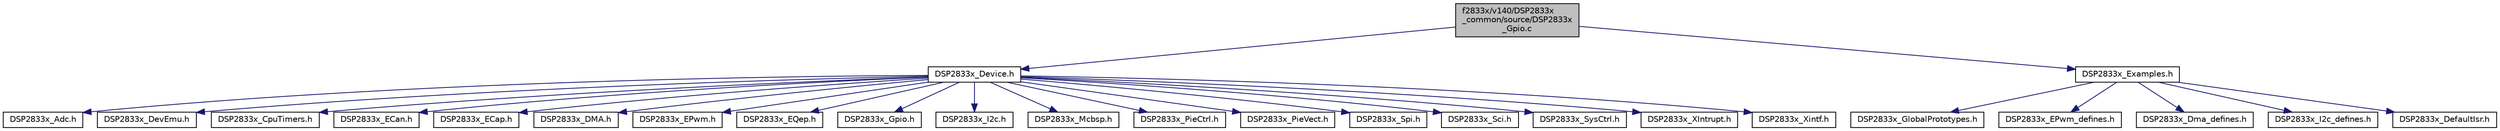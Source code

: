 digraph "f2833x/v140/DSP2833x_common/source/DSP2833x_Gpio.c"
{
  edge [fontname="Helvetica",fontsize="10",labelfontname="Helvetica",labelfontsize="10"];
  node [fontname="Helvetica",fontsize="10",shape=record];
  Node1 [label="f2833x/v140/DSP2833x\l_common/source/DSP2833x\l_Gpio.c",height=0.2,width=0.4,color="black", fillcolor="grey75", style="filled", fontcolor="black"];
  Node1 -> Node2 [color="midnightblue",fontsize="10",style="solid",fontname="Helvetica"];
  Node2 [label="DSP2833x_Device.h",height=0.2,width=0.4,color="black", fillcolor="white", style="filled",URL="$_d_s_p2833x___device_8h.html"];
  Node2 -> Node3 [color="midnightblue",fontsize="10",style="solid",fontname="Helvetica"];
  Node3 [label="DSP2833x_Adc.h",height=0.2,width=0.4,color="black", fillcolor="white", style="filled",URL="$_d_s_p2833x___adc_8h.html"];
  Node2 -> Node4 [color="midnightblue",fontsize="10",style="solid",fontname="Helvetica"];
  Node4 [label="DSP2833x_DevEmu.h",height=0.2,width=0.4,color="black", fillcolor="white", style="filled",URL="$_d_s_p2833x___dev_emu_8h.html"];
  Node2 -> Node5 [color="midnightblue",fontsize="10",style="solid",fontname="Helvetica"];
  Node5 [label="DSP2833x_CpuTimers.h",height=0.2,width=0.4,color="black", fillcolor="white", style="filled",URL="$_d_s_p2833x___cpu_timers_8h.html"];
  Node2 -> Node6 [color="midnightblue",fontsize="10",style="solid",fontname="Helvetica"];
  Node6 [label="DSP2833x_ECan.h",height=0.2,width=0.4,color="black", fillcolor="white", style="filled",URL="$_d_s_p2833x___e_can_8h.html"];
  Node2 -> Node7 [color="midnightblue",fontsize="10",style="solid",fontname="Helvetica"];
  Node7 [label="DSP2833x_ECap.h",height=0.2,width=0.4,color="black", fillcolor="white", style="filled",URL="$_d_s_p2833x___e_cap_8h.html"];
  Node2 -> Node8 [color="midnightblue",fontsize="10",style="solid",fontname="Helvetica"];
  Node8 [label="DSP2833x_DMA.h",height=0.2,width=0.4,color="black", fillcolor="white", style="filled",URL="$_d_s_p2833x___d_m_a_8h.html"];
  Node2 -> Node9 [color="midnightblue",fontsize="10",style="solid",fontname="Helvetica"];
  Node9 [label="DSP2833x_EPwm.h",height=0.2,width=0.4,color="black", fillcolor="white", style="filled",URL="$_d_s_p2833x___e_pwm_8h.html"];
  Node2 -> Node10 [color="midnightblue",fontsize="10",style="solid",fontname="Helvetica"];
  Node10 [label="DSP2833x_EQep.h",height=0.2,width=0.4,color="black", fillcolor="white", style="filled",URL="$_d_s_p2833x___e_qep_8h.html"];
  Node2 -> Node11 [color="midnightblue",fontsize="10",style="solid",fontname="Helvetica"];
  Node11 [label="DSP2833x_Gpio.h",height=0.2,width=0.4,color="black", fillcolor="white", style="filled",URL="$_d_s_p2833x___gpio_8h.html"];
  Node2 -> Node12 [color="midnightblue",fontsize="10",style="solid",fontname="Helvetica"];
  Node12 [label="DSP2833x_I2c.h",height=0.2,width=0.4,color="black", fillcolor="white", style="filled",URL="$_d_s_p2833x___i2c_8h.html"];
  Node2 -> Node13 [color="midnightblue",fontsize="10",style="solid",fontname="Helvetica"];
  Node13 [label="DSP2833x_Mcbsp.h",height=0.2,width=0.4,color="black", fillcolor="white", style="filled",URL="$_d_s_p2833x___mcbsp_8h.html"];
  Node2 -> Node14 [color="midnightblue",fontsize="10",style="solid",fontname="Helvetica"];
  Node14 [label="DSP2833x_PieCtrl.h",height=0.2,width=0.4,color="black", fillcolor="white", style="filled",URL="$_d_s_p2833x___pie_ctrl_8h.html"];
  Node2 -> Node15 [color="midnightblue",fontsize="10",style="solid",fontname="Helvetica"];
  Node15 [label="DSP2833x_PieVect.h",height=0.2,width=0.4,color="black", fillcolor="white", style="filled",URL="$_d_s_p2833x___pie_vect_8h.html"];
  Node2 -> Node16 [color="midnightblue",fontsize="10",style="solid",fontname="Helvetica"];
  Node16 [label="DSP2833x_Spi.h",height=0.2,width=0.4,color="black", fillcolor="white", style="filled",URL="$_d_s_p2833x___spi_8h.html"];
  Node2 -> Node17 [color="midnightblue",fontsize="10",style="solid",fontname="Helvetica"];
  Node17 [label="DSP2833x_Sci.h",height=0.2,width=0.4,color="black", fillcolor="white", style="filled",URL="$_d_s_p2833x___sci_8h.html"];
  Node2 -> Node18 [color="midnightblue",fontsize="10",style="solid",fontname="Helvetica"];
  Node18 [label="DSP2833x_SysCtrl.h",height=0.2,width=0.4,color="black", fillcolor="white", style="filled",URL="$_d_s_p2833x___sys_ctrl_8h.html"];
  Node2 -> Node19 [color="midnightblue",fontsize="10",style="solid",fontname="Helvetica"];
  Node19 [label="DSP2833x_XIntrupt.h",height=0.2,width=0.4,color="black", fillcolor="white", style="filled",URL="$_d_s_p2833x___x_intrupt_8h.html"];
  Node2 -> Node20 [color="midnightblue",fontsize="10",style="solid",fontname="Helvetica"];
  Node20 [label="DSP2833x_Xintf.h",height=0.2,width=0.4,color="black", fillcolor="white", style="filled",URL="$_d_s_p2833x___xintf_8h.html"];
  Node1 -> Node21 [color="midnightblue",fontsize="10",style="solid",fontname="Helvetica"];
  Node21 [label="DSP2833x_Examples.h",height=0.2,width=0.4,color="black", fillcolor="white", style="filled",URL="$_d_s_p2833x___examples_8h.html"];
  Node21 -> Node22 [color="midnightblue",fontsize="10",style="solid",fontname="Helvetica"];
  Node22 [label="DSP2833x_GlobalPrototypes.h",height=0.2,width=0.4,color="black", fillcolor="white", style="filled",URL="$_d_s_p2833x___global_prototypes_8h.html"];
  Node21 -> Node23 [color="midnightblue",fontsize="10",style="solid",fontname="Helvetica"];
  Node23 [label="DSP2833x_EPwm_defines.h",height=0.2,width=0.4,color="black", fillcolor="white", style="filled",URL="$_d_s_p2833x___e_pwm__defines_8h.html"];
  Node21 -> Node24 [color="midnightblue",fontsize="10",style="solid",fontname="Helvetica"];
  Node24 [label="DSP2833x_Dma_defines.h",height=0.2,width=0.4,color="black", fillcolor="white", style="filled",URL="$_d_s_p2833x___dma__defines_8h.html"];
  Node21 -> Node25 [color="midnightblue",fontsize="10",style="solid",fontname="Helvetica"];
  Node25 [label="DSP2833x_I2c_defines.h",height=0.2,width=0.4,color="black", fillcolor="white", style="filled",URL="$_d_s_p2833x___i2c__defines_8h.html"];
  Node21 -> Node26 [color="midnightblue",fontsize="10",style="solid",fontname="Helvetica"];
  Node26 [label="DSP2833x_DefaultIsr.h",height=0.2,width=0.4,color="black", fillcolor="white", style="filled",URL="$_d_s_p2833x___default_isr_8h.html"];
}
